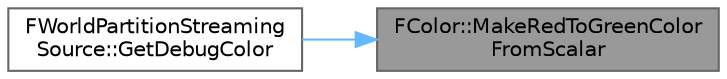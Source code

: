 digraph "FColor::MakeRedToGreenColorFromScalar"
{
 // INTERACTIVE_SVG=YES
 // LATEX_PDF_SIZE
  bgcolor="transparent";
  edge [fontname=Helvetica,fontsize=10,labelfontname=Helvetica,labelfontsize=10];
  node [fontname=Helvetica,fontsize=10,shape=box,height=0.2,width=0.4];
  rankdir="RL";
  Node1 [id="Node000001",label="FColor::MakeRedToGreenColor\lFromScalar",height=0.2,width=0.4,color="gray40", fillcolor="grey60", style="filled", fontcolor="black",tooltip="Makes a color red->green with the passed in scalar (e.g."];
  Node1 -> Node2 [id="edge1_Node000001_Node000002",dir="back",color="steelblue1",style="solid",tooltip=" "];
  Node2 [id="Node000002",label="FWorldPartitionStreaming\lSource::GetDebugColor",height=0.2,width=0.4,color="grey40", fillcolor="white", style="filled",URL="$d0/d3b/structFWorldPartitionStreamingSource.html#a8eeb07ec8462c6ad81cff98feadb17ed",tooltip=" "];
}
